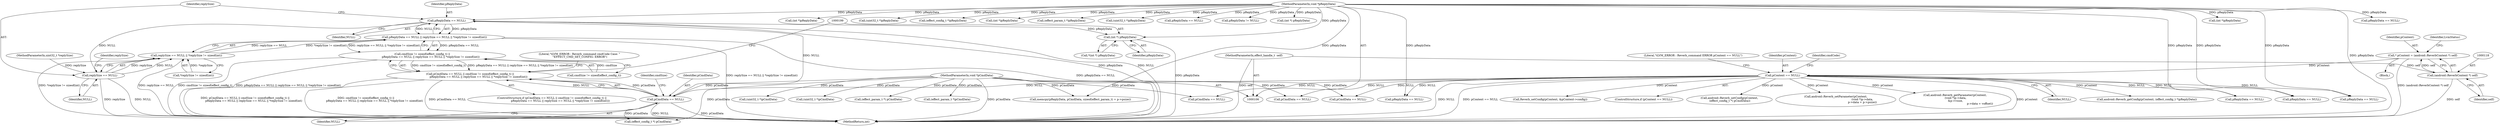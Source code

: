 digraph "0_Android_f490fc335772a9b14e78997486f4a572b0594c04_0@pointer" {
"1000178" [label="(Call,pReplyData == NULL)"];
"1000112" [label="(MethodParameterIn,void *pReplyData)"];
"1000169" [label="(Call,pCmdData == NULL)"];
"1000110" [label="(MethodParameterIn,void *pCmdData)"];
"1000126" [label="(Call,pContext == NULL)"];
"1000115" [label="(Call,* pContext = (android::ReverbContext *) self)"];
"1000117" [label="(Call,(android::ReverbContext *) self)"];
"1000107" [label="(MethodParameterIn,effect_handle_t  self)"];
"1000177" [label="(Call,pReplyData == NULL || replySize == NULL || *replySize != sizeof(int))"];
"1000172" [label="(Call,cmdSize != sizeof(effect_config_t) ||\n                    pReplyData == NULL || replySize == NULL || *replySize != sizeof(int))"];
"1000168" [label="(Call,pCmdData == NULL || cmdSize != sizeof(effect_config_t) ||\n                    pReplyData == NULL || replySize == NULL || *replySize != sizeof(int))"];
"1000182" [label="(Call,replySize == NULL)"];
"1000181" [label="(Call,replySize == NULL || *replySize != sizeof(int))"];
"1000198" [label="(Call,(int *) pReplyData)"];
"1000127" [label="(Identifier,pContext)"];
"1000179" [label="(Identifier,pReplyData)"];
"1000173" [label="(Call,cmdSize != sizeof(effect_config_t))"];
"1000141" [label="(Call,pReplyData == NULL)"];
"1000430" [label="(Call,android::Reverb_setParameter(pContext,\n                                                              (void *)p->data,\n                                                              p->data + p->psize))"];
"1000203" [label="(Call,(effect_config_t *) pCmdData)"];
"1000185" [label="(Call,*replySize != sizeof(int))"];
"1000180" [label="(Identifier,NULL)"];
"1000230" [label="(Call,(effect_config_t *)pReplyData)"];
"1000589" [label="(Call,(uint32_t *)pCmdData)"];
"1000344" [label="(Call,android::Reverb_getParameter(pContext,\n (void *)p->data,\n &p->vsize,\n                                                          p->data + voffset))"];
"1000113" [label="(Block,)"];
"1000448" [label="(Call,pReplyData == NULL)"];
"1000476" [label="(Call,(int *)pReplyData)"];
"1000168" [label="(Call,pCmdData == NULL || cmdSize != sizeof(effect_config_t) ||\n                    pReplyData == NULL || replySize == NULL || *replySize != sizeof(int))"];
"1000685" [label="(MethodReturn,int)"];
"1000170" [label="(Identifier,pCmdData)"];
"1000519" [label="(Call,pReplyData == NULL)"];
"1000136" [label="(Identifier,cmdCode)"];
"1000177" [label="(Call,pReplyData == NULL || replySize == NULL || *replySize != sizeof(int))"];
"1000192" [label="(Literal,\"\tLVM_ERROR : Reverb_command cmdCode Case: \"\n \"EFFECT_CMD_SET_CONFIG: ERROR\")"];
"1000376" [label="(Call,pCmdData == NULL)"];
"1000270" [label="(Call,pCmdData == NULL)"];
"1000116" [label="(Identifier,pContext)"];
"1000388" [label="(Call,pReplyData == NULL)"];
"1000123" [label="(Identifier,LvmStatus)"];
"1000310" [label="(Call,memcpy(pReplyData, pCmdData, sizeof(effect_param_t) + p->psize))"];
"1000210" [label="(Call,pReplyData == NULL)"];
"1000131" [label="(Literal,\"\tLVM_ERROR : Reverb_command ERROR pContext == NULL\")"];
"1000126" [label="(Call,pContext == NULL)"];
"1000200" [label="(Identifier,pReplyData)"];
"1000409" [label="(Call,(effect_param_t *) pCmdData)"];
"1000174" [label="(Identifier,cmdSize)"];
"1000427" [label="(Call,(int *)pReplyData)"];
"1000560" [label="(Call,pCmdData == NULL)"];
"1000128" [label="(Identifier,NULL)"];
"1000616" [label="(Call,(uint32_t *)pReplyData)"];
"1000111" [label="(MethodParameterIn,uint32_t *replySize)"];
"1000187" [label="(Identifier,replySize)"];
"1000228" [label="(Call,android::Reverb_getConfig(pContext, (effect_config_t *)pReplyData))"];
"1000547" [label="(Call,(int *)pReplyData)"];
"1000235" [label="(Call,Reverb_setConfig(pContext, &pContext->config))"];
"1000125" [label="(ControlStructure,if (pContext == NULL))"];
"1000321" [label="(Call,(effect_param_t *)pReplyData)"];
"1000171" [label="(Identifier,NULL)"];
"1000115" [label="(Call,* pContext = (android::ReverbContext *) self)"];
"1000181" [label="(Call,replySize == NULL || *replySize != sizeof(int))"];
"1000625" [label="(Call,(uint32_t *)pReplyData)"];
"1000107" [label="(MethodParameterIn,effect_handle_t  self)"];
"1000288" [label="(Call,pReplyData == NULL)"];
"1000576" [label="(Call,pReplyData != NULL)"];
"1000172" [label="(Call,cmdSize != sizeof(effect_config_t) ||\n                    pReplyData == NULL || replySize == NULL || *replySize != sizeof(int))"];
"1000169" [label="(Call,pCmdData == NULL)"];
"1000182" [label="(Call,replySize == NULL)"];
"1000197" [label="(Call,*(int *) pReplyData)"];
"1000112" [label="(MethodParameterIn,void *pReplyData)"];
"1000247" [label="(Call,(effect_param_t *)pCmdData)"];
"1000606" [label="(Call,(uint32_t *)pCmdData)"];
"1000201" [label="(Call,android::Reverb_setConfig(pContext,\n (effect_config_t *) pCmdData))"];
"1000167" [label="(ControlStructure,if (pCmdData == NULL || cmdSize != sizeof(effect_config_t) ||\n                    pReplyData == NULL || replySize == NULL || *replySize != sizeof(int)))"];
"1000183" [label="(Identifier,replySize)"];
"1000198" [label="(Call,(int *) pReplyData)"];
"1000110" [label="(MethodParameterIn,void *pCmdData)"];
"1000117" [label="(Call,(android::ReverbContext *) self)"];
"1000184" [label="(Identifier,NULL)"];
"1000178" [label="(Call,pReplyData == NULL)"];
"1000119" [label="(Identifier,self)"];
"1000161" [label="(Call,(int *) pReplyData)"];
"1000178" -> "1000177"  [label="AST: "];
"1000178" -> "1000180"  [label="CFG: "];
"1000179" -> "1000178"  [label="AST: "];
"1000180" -> "1000178"  [label="AST: "];
"1000183" -> "1000178"  [label="CFG: "];
"1000177" -> "1000178"  [label="CFG: "];
"1000178" -> "1000685"  [label="DDG: pReplyData"];
"1000178" -> "1000685"  [label="DDG: NULL"];
"1000178" -> "1000177"  [label="DDG: pReplyData"];
"1000178" -> "1000177"  [label="DDG: NULL"];
"1000112" -> "1000178"  [label="DDG: pReplyData"];
"1000169" -> "1000178"  [label="DDG: NULL"];
"1000178" -> "1000182"  [label="DDG: NULL"];
"1000178" -> "1000198"  [label="DDG: pReplyData"];
"1000112" -> "1000106"  [label="AST: "];
"1000112" -> "1000685"  [label="DDG: pReplyData"];
"1000112" -> "1000141"  [label="DDG: pReplyData"];
"1000112" -> "1000161"  [label="DDG: pReplyData"];
"1000112" -> "1000198"  [label="DDG: pReplyData"];
"1000112" -> "1000210"  [label="DDG: pReplyData"];
"1000112" -> "1000230"  [label="DDG: pReplyData"];
"1000112" -> "1000288"  [label="DDG: pReplyData"];
"1000112" -> "1000310"  [label="DDG: pReplyData"];
"1000112" -> "1000321"  [label="DDG: pReplyData"];
"1000112" -> "1000388"  [label="DDG: pReplyData"];
"1000112" -> "1000427"  [label="DDG: pReplyData"];
"1000112" -> "1000448"  [label="DDG: pReplyData"];
"1000112" -> "1000476"  [label="DDG: pReplyData"];
"1000112" -> "1000519"  [label="DDG: pReplyData"];
"1000112" -> "1000547"  [label="DDG: pReplyData"];
"1000112" -> "1000576"  [label="DDG: pReplyData"];
"1000112" -> "1000616"  [label="DDG: pReplyData"];
"1000112" -> "1000625"  [label="DDG: pReplyData"];
"1000169" -> "1000168"  [label="AST: "];
"1000169" -> "1000171"  [label="CFG: "];
"1000170" -> "1000169"  [label="AST: "];
"1000171" -> "1000169"  [label="AST: "];
"1000174" -> "1000169"  [label="CFG: "];
"1000168" -> "1000169"  [label="CFG: "];
"1000169" -> "1000685"  [label="DDG: NULL"];
"1000169" -> "1000685"  [label="DDG: pCmdData"];
"1000169" -> "1000168"  [label="DDG: pCmdData"];
"1000169" -> "1000168"  [label="DDG: NULL"];
"1000110" -> "1000169"  [label="DDG: pCmdData"];
"1000126" -> "1000169"  [label="DDG: NULL"];
"1000169" -> "1000203"  [label="DDG: pCmdData"];
"1000110" -> "1000106"  [label="AST: "];
"1000110" -> "1000685"  [label="DDG: pCmdData"];
"1000110" -> "1000203"  [label="DDG: pCmdData"];
"1000110" -> "1000247"  [label="DDG: pCmdData"];
"1000110" -> "1000270"  [label="DDG: pCmdData"];
"1000110" -> "1000310"  [label="DDG: pCmdData"];
"1000110" -> "1000376"  [label="DDG: pCmdData"];
"1000110" -> "1000409"  [label="DDG: pCmdData"];
"1000110" -> "1000560"  [label="DDG: pCmdData"];
"1000110" -> "1000589"  [label="DDG: pCmdData"];
"1000110" -> "1000606"  [label="DDG: pCmdData"];
"1000126" -> "1000125"  [label="AST: "];
"1000126" -> "1000128"  [label="CFG: "];
"1000127" -> "1000126"  [label="AST: "];
"1000128" -> "1000126"  [label="AST: "];
"1000131" -> "1000126"  [label="CFG: "];
"1000136" -> "1000126"  [label="CFG: "];
"1000126" -> "1000685"  [label="DDG: pContext == NULL"];
"1000126" -> "1000685"  [label="DDG: pContext"];
"1000126" -> "1000685"  [label="DDG: NULL"];
"1000115" -> "1000126"  [label="DDG: pContext"];
"1000126" -> "1000141"  [label="DDG: NULL"];
"1000126" -> "1000201"  [label="DDG: pContext"];
"1000126" -> "1000210"  [label="DDG: NULL"];
"1000126" -> "1000228"  [label="DDG: pContext"];
"1000126" -> "1000235"  [label="DDG: pContext"];
"1000126" -> "1000270"  [label="DDG: NULL"];
"1000126" -> "1000344"  [label="DDG: pContext"];
"1000126" -> "1000376"  [label="DDG: NULL"];
"1000126" -> "1000430"  [label="DDG: pContext"];
"1000126" -> "1000448"  [label="DDG: NULL"];
"1000126" -> "1000519"  [label="DDG: NULL"];
"1000126" -> "1000560"  [label="DDG: NULL"];
"1000115" -> "1000113"  [label="AST: "];
"1000115" -> "1000117"  [label="CFG: "];
"1000116" -> "1000115"  [label="AST: "];
"1000117" -> "1000115"  [label="AST: "];
"1000123" -> "1000115"  [label="CFG: "];
"1000115" -> "1000685"  [label="DDG: (android::ReverbContext *) self"];
"1000117" -> "1000115"  [label="DDG: self"];
"1000117" -> "1000119"  [label="CFG: "];
"1000118" -> "1000117"  [label="AST: "];
"1000119" -> "1000117"  [label="AST: "];
"1000117" -> "1000685"  [label="DDG: self"];
"1000107" -> "1000117"  [label="DDG: self"];
"1000107" -> "1000106"  [label="AST: "];
"1000107" -> "1000685"  [label="DDG: self"];
"1000177" -> "1000172"  [label="AST: "];
"1000177" -> "1000181"  [label="CFG: "];
"1000181" -> "1000177"  [label="AST: "];
"1000172" -> "1000177"  [label="CFG: "];
"1000177" -> "1000685"  [label="DDG: pReplyData == NULL"];
"1000177" -> "1000685"  [label="DDG: replySize == NULL || *replySize != sizeof(int)"];
"1000177" -> "1000172"  [label="DDG: pReplyData == NULL"];
"1000177" -> "1000172"  [label="DDG: replySize == NULL || *replySize != sizeof(int)"];
"1000181" -> "1000177"  [label="DDG: replySize == NULL"];
"1000181" -> "1000177"  [label="DDG: *replySize != sizeof(int)"];
"1000172" -> "1000168"  [label="AST: "];
"1000172" -> "1000173"  [label="CFG: "];
"1000173" -> "1000172"  [label="AST: "];
"1000168" -> "1000172"  [label="CFG: "];
"1000172" -> "1000685"  [label="DDG: cmdSize != sizeof(effect_config_t)"];
"1000172" -> "1000685"  [label="DDG: pReplyData == NULL || replySize == NULL || *replySize != sizeof(int)"];
"1000172" -> "1000168"  [label="DDG: cmdSize != sizeof(effect_config_t)"];
"1000172" -> "1000168"  [label="DDG: pReplyData == NULL || replySize == NULL || *replySize != sizeof(int)"];
"1000173" -> "1000172"  [label="DDG: cmdSize"];
"1000168" -> "1000167"  [label="AST: "];
"1000192" -> "1000168"  [label="CFG: "];
"1000199" -> "1000168"  [label="CFG: "];
"1000168" -> "1000685"  [label="DDG: pCmdData == NULL || cmdSize != sizeof(effect_config_t) ||\n                    pReplyData == NULL || replySize == NULL || *replySize != sizeof(int)"];
"1000168" -> "1000685"  [label="DDG: cmdSize != sizeof(effect_config_t) ||\n                    pReplyData == NULL || replySize == NULL || *replySize != sizeof(int)"];
"1000168" -> "1000685"  [label="DDG: pCmdData == NULL"];
"1000182" -> "1000181"  [label="AST: "];
"1000182" -> "1000184"  [label="CFG: "];
"1000183" -> "1000182"  [label="AST: "];
"1000184" -> "1000182"  [label="AST: "];
"1000187" -> "1000182"  [label="CFG: "];
"1000181" -> "1000182"  [label="CFG: "];
"1000182" -> "1000685"  [label="DDG: NULL"];
"1000182" -> "1000685"  [label="DDG: replySize"];
"1000182" -> "1000181"  [label="DDG: replySize"];
"1000182" -> "1000181"  [label="DDG: NULL"];
"1000111" -> "1000182"  [label="DDG: replySize"];
"1000181" -> "1000185"  [label="CFG: "];
"1000185" -> "1000181"  [label="AST: "];
"1000181" -> "1000685"  [label="DDG: replySize == NULL"];
"1000181" -> "1000685"  [label="DDG: *replySize != sizeof(int)"];
"1000185" -> "1000181"  [label="DDG: *replySize"];
"1000198" -> "1000197"  [label="AST: "];
"1000198" -> "1000200"  [label="CFG: "];
"1000199" -> "1000198"  [label="AST: "];
"1000200" -> "1000198"  [label="AST: "];
"1000197" -> "1000198"  [label="CFG: "];
"1000198" -> "1000685"  [label="DDG: pReplyData"];
}
